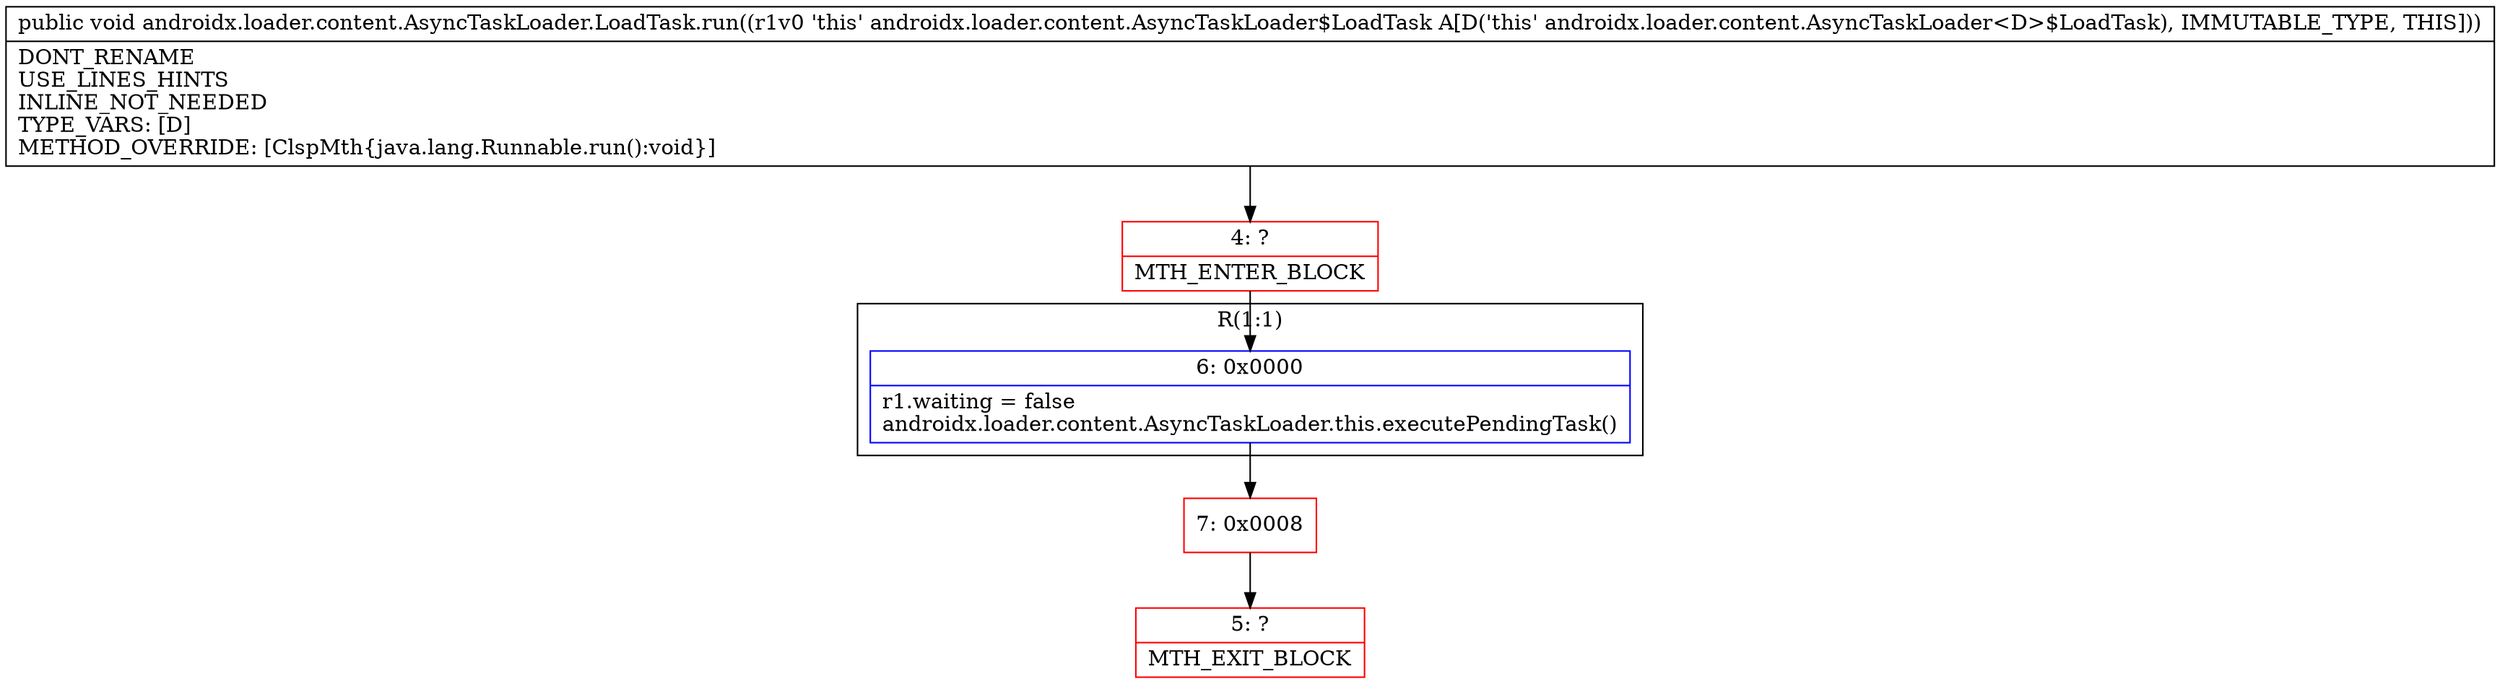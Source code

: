 digraph "CFG forandroidx.loader.content.AsyncTaskLoader.LoadTask.run()V" {
subgraph cluster_Region_151815618 {
label = "R(1:1)";
node [shape=record,color=blue];
Node_6 [shape=record,label="{6\:\ 0x0000|r1.waiting = false\landroidx.loader.content.AsyncTaskLoader.this.executePendingTask()\l}"];
}
Node_4 [shape=record,color=red,label="{4\:\ ?|MTH_ENTER_BLOCK\l}"];
Node_7 [shape=record,color=red,label="{7\:\ 0x0008}"];
Node_5 [shape=record,color=red,label="{5\:\ ?|MTH_EXIT_BLOCK\l}"];
MethodNode[shape=record,label="{public void androidx.loader.content.AsyncTaskLoader.LoadTask.run((r1v0 'this' androidx.loader.content.AsyncTaskLoader$LoadTask A[D('this' androidx.loader.content.AsyncTaskLoader\<D\>$LoadTask), IMMUTABLE_TYPE, THIS]))  | DONT_RENAME\lUSE_LINES_HINTS\lINLINE_NOT_NEEDED\lTYPE_VARS: [D]\lMETHOD_OVERRIDE: [ClspMth\{java.lang.Runnable.run():void\}]\l}"];
MethodNode -> Node_4;Node_6 -> Node_7;
Node_4 -> Node_6;
Node_7 -> Node_5;
}

